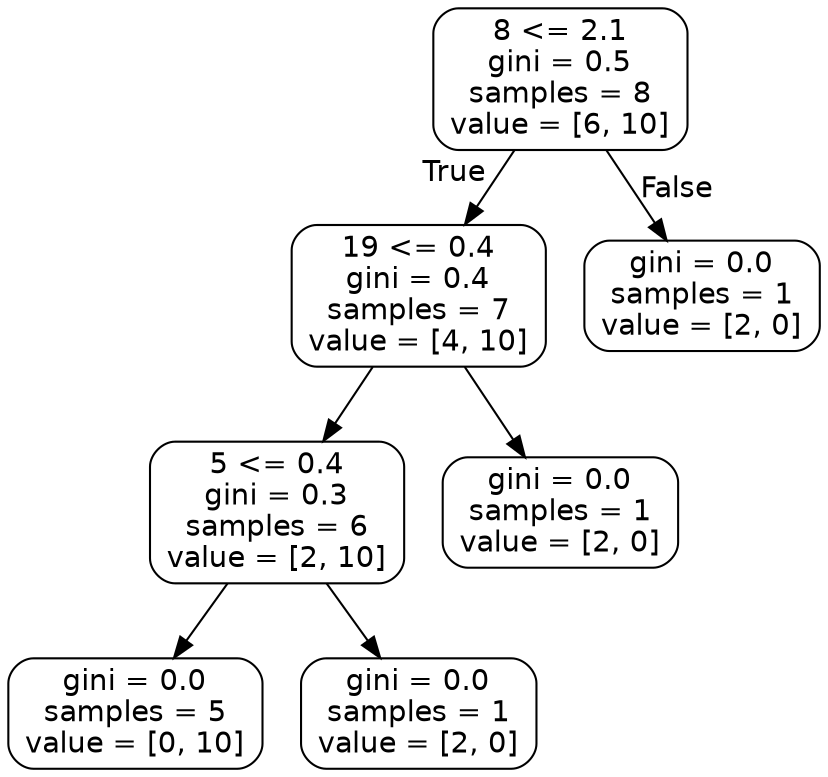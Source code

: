 digraph Tree {
node [shape=box, style="rounded", color="black", fontname=helvetica] ;
edge [fontname=helvetica] ;
0 [label="8 <= 2.1\ngini = 0.5\nsamples = 8\nvalue = [6, 10]"] ;
1 [label="19 <= 0.4\ngini = 0.4\nsamples = 7\nvalue = [4, 10]"] ;
0 -> 1 [labeldistance=2.5, labelangle=45, headlabel="True"] ;
2 [label="5 <= 0.4\ngini = 0.3\nsamples = 6\nvalue = [2, 10]"] ;
1 -> 2 ;
3 [label="gini = 0.0\nsamples = 5\nvalue = [0, 10]"] ;
2 -> 3 ;
4 [label="gini = 0.0\nsamples = 1\nvalue = [2, 0]"] ;
2 -> 4 ;
5 [label="gini = 0.0\nsamples = 1\nvalue = [2, 0]"] ;
1 -> 5 ;
6 [label="gini = 0.0\nsamples = 1\nvalue = [2, 0]"] ;
0 -> 6 [labeldistance=2.5, labelangle=-45, headlabel="False"] ;
}